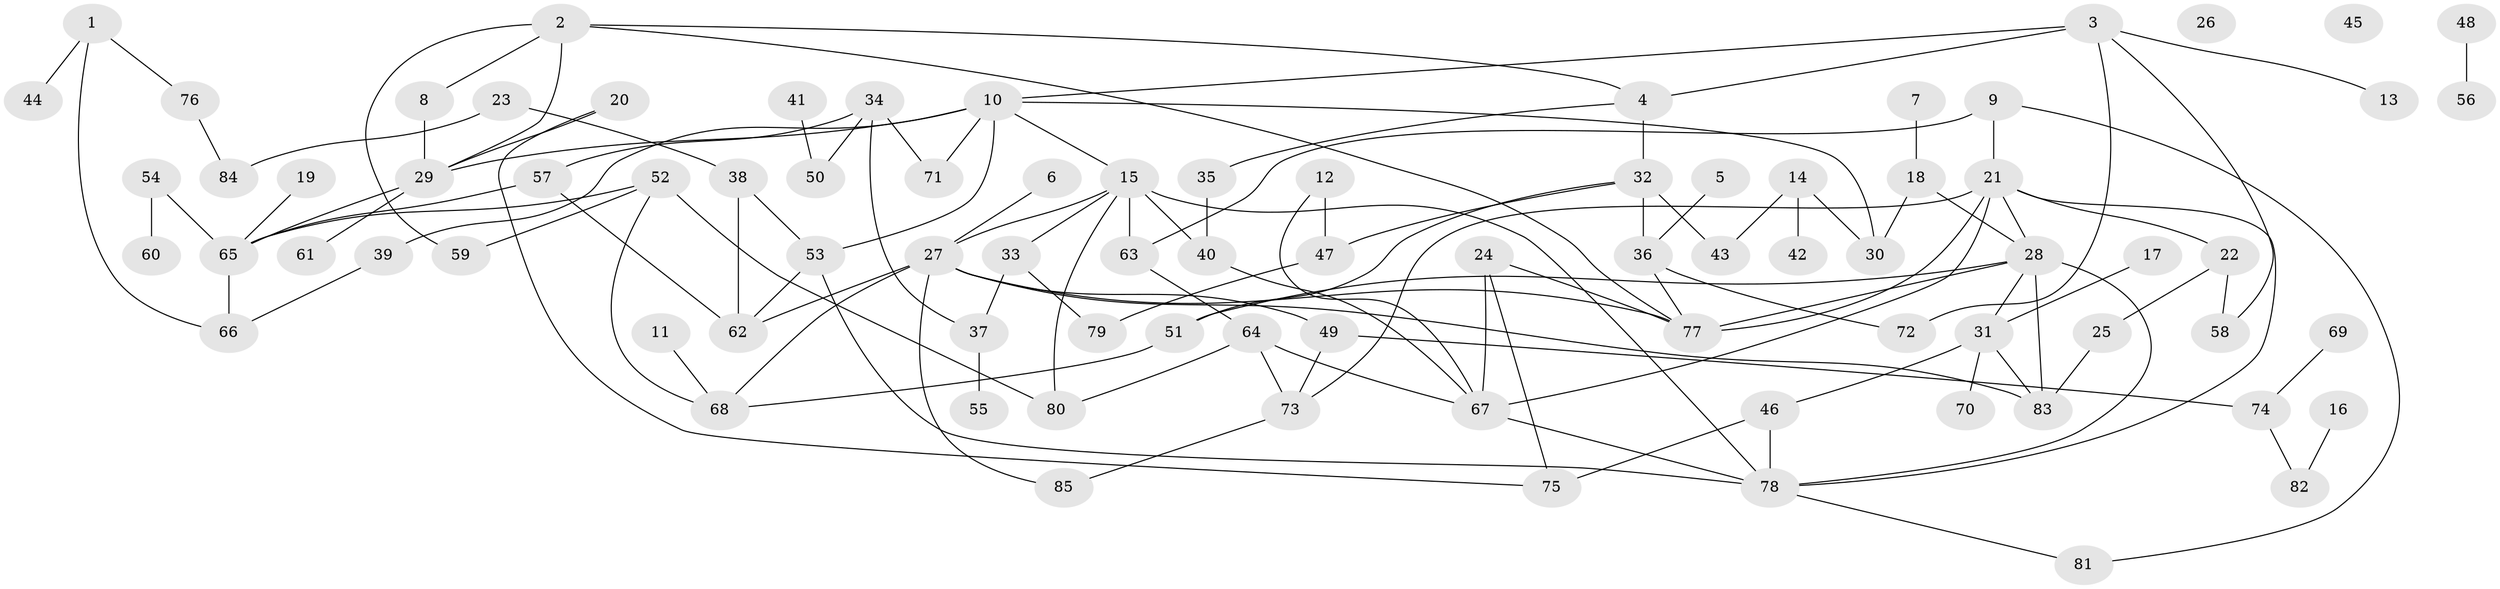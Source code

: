 // Generated by graph-tools (version 1.1) at 2025/39/03/09/25 04:39:49]
// undirected, 85 vertices, 124 edges
graph export_dot {
graph [start="1"]
  node [color=gray90,style=filled];
  1;
  2;
  3;
  4;
  5;
  6;
  7;
  8;
  9;
  10;
  11;
  12;
  13;
  14;
  15;
  16;
  17;
  18;
  19;
  20;
  21;
  22;
  23;
  24;
  25;
  26;
  27;
  28;
  29;
  30;
  31;
  32;
  33;
  34;
  35;
  36;
  37;
  38;
  39;
  40;
  41;
  42;
  43;
  44;
  45;
  46;
  47;
  48;
  49;
  50;
  51;
  52;
  53;
  54;
  55;
  56;
  57;
  58;
  59;
  60;
  61;
  62;
  63;
  64;
  65;
  66;
  67;
  68;
  69;
  70;
  71;
  72;
  73;
  74;
  75;
  76;
  77;
  78;
  79;
  80;
  81;
  82;
  83;
  84;
  85;
  1 -- 44;
  1 -- 66;
  1 -- 76;
  2 -- 4;
  2 -- 8;
  2 -- 29;
  2 -- 59;
  2 -- 77;
  3 -- 4;
  3 -- 10;
  3 -- 13;
  3 -- 58;
  3 -- 72;
  4 -- 32;
  4 -- 35;
  5 -- 36;
  6 -- 27;
  7 -- 18;
  8 -- 29;
  9 -- 21;
  9 -- 63;
  9 -- 81;
  10 -- 15;
  10 -- 29;
  10 -- 30;
  10 -- 39;
  10 -- 53;
  10 -- 71;
  11 -- 68;
  12 -- 47;
  12 -- 67;
  14 -- 30;
  14 -- 42;
  14 -- 43;
  15 -- 27;
  15 -- 33;
  15 -- 40;
  15 -- 63;
  15 -- 78;
  15 -- 80;
  16 -- 82;
  17 -- 31;
  18 -- 28;
  18 -- 30;
  19 -- 65;
  20 -- 29;
  20 -- 75;
  21 -- 22;
  21 -- 28;
  21 -- 67;
  21 -- 73;
  21 -- 77;
  21 -- 78;
  22 -- 25;
  22 -- 58;
  23 -- 38;
  23 -- 84;
  24 -- 67;
  24 -- 75;
  24 -- 77;
  25 -- 83;
  27 -- 49;
  27 -- 62;
  27 -- 68;
  27 -- 77;
  27 -- 83;
  27 -- 85;
  28 -- 31;
  28 -- 51;
  28 -- 77;
  28 -- 78;
  28 -- 83;
  29 -- 61;
  29 -- 65;
  31 -- 46;
  31 -- 70;
  31 -- 83;
  32 -- 36;
  32 -- 43;
  32 -- 47;
  32 -- 51;
  33 -- 37;
  33 -- 79;
  34 -- 37;
  34 -- 50;
  34 -- 57;
  34 -- 71;
  35 -- 40;
  36 -- 72;
  36 -- 77;
  37 -- 55;
  38 -- 53;
  38 -- 62;
  39 -- 66;
  40 -- 67;
  41 -- 50;
  46 -- 75;
  46 -- 78;
  47 -- 79;
  48 -- 56;
  49 -- 73;
  49 -- 74;
  51 -- 68;
  52 -- 59;
  52 -- 65;
  52 -- 68;
  52 -- 80;
  53 -- 62;
  53 -- 78;
  54 -- 60;
  54 -- 65;
  57 -- 62;
  57 -- 65;
  63 -- 64;
  64 -- 67;
  64 -- 73;
  64 -- 80;
  65 -- 66;
  67 -- 78;
  69 -- 74;
  73 -- 85;
  74 -- 82;
  76 -- 84;
  78 -- 81;
}
